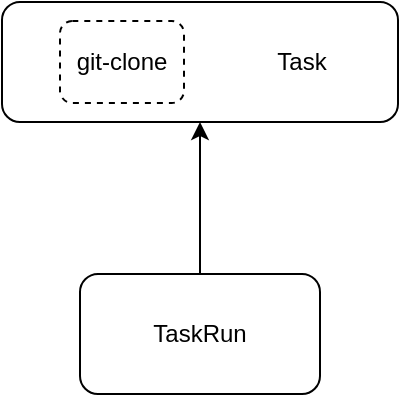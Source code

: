 <mxfile version="24.7.17">
  <diagram name="第 1 页" id="BCCBoekBYI5Rz_YFW93R">
    <mxGraphModel dx="1302" dy="758" grid="0" gridSize="10" guides="1" tooltips="1" connect="1" arrows="1" fold="1" page="1" pageScale="1" pageWidth="1169" pageHeight="827" math="0" shadow="0">
      <root>
        <mxCell id="0" />
        <mxCell id="1" parent="0" />
        <mxCell id="HlgGpDfsv6TwYngPDT2Y-1" value="" style="rounded=1;whiteSpace=wrap;html=1;fillColor=none;" vertex="1" parent="1">
          <mxGeometry x="485" y="316" width="198" height="60" as="geometry" />
        </mxCell>
        <mxCell id="HlgGpDfsv6TwYngPDT2Y-2" value="Task" style="text;html=1;align=center;verticalAlign=middle;whiteSpace=wrap;rounded=0;" vertex="1" parent="1">
          <mxGeometry x="605" y="331" width="60" height="30" as="geometry" />
        </mxCell>
        <mxCell id="HlgGpDfsv6TwYngPDT2Y-3" value="git-clone" style="rounded=1;whiteSpace=wrap;html=1;dashed=1;fillColor=none;" vertex="1" parent="1">
          <mxGeometry x="514" y="325.5" width="62" height="41" as="geometry" />
        </mxCell>
        <mxCell id="HlgGpDfsv6TwYngPDT2Y-5" style="edgeStyle=orthogonalEdgeStyle;rounded=0;orthogonalLoop=1;jettySize=auto;html=1;" edge="1" parent="1" source="HlgGpDfsv6TwYngPDT2Y-4" target="HlgGpDfsv6TwYngPDT2Y-1">
          <mxGeometry relative="1" as="geometry" />
        </mxCell>
        <mxCell id="HlgGpDfsv6TwYngPDT2Y-4" value="TaskRun" style="rounded=1;whiteSpace=wrap;html=1;fillColor=none;" vertex="1" parent="1">
          <mxGeometry x="524" y="452" width="120" height="60" as="geometry" />
        </mxCell>
      </root>
    </mxGraphModel>
  </diagram>
</mxfile>
